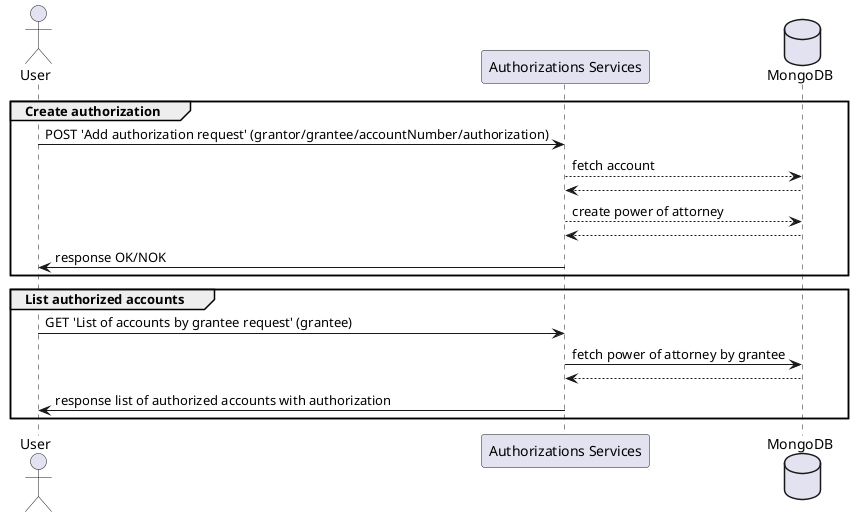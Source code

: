 @startuml
actor       User    as user
participant "Authorizations Services" as app
database    MongoDB as db



group Create authorization
user -> app : POST 'Add authorization request' (grantor/grantee/accountNumber/authorization)
app  --> db : fetch account
return
app --> db : create power of attorney
return
app->user : response OK/NOK
end

group List authorized accounts
user -> app : GET 'List of accounts by grantee request' (grantee)
app -> db: fetch power of attorney by grantee
return
app -> user : response list of authorized accounts with authorization
end


@enduml